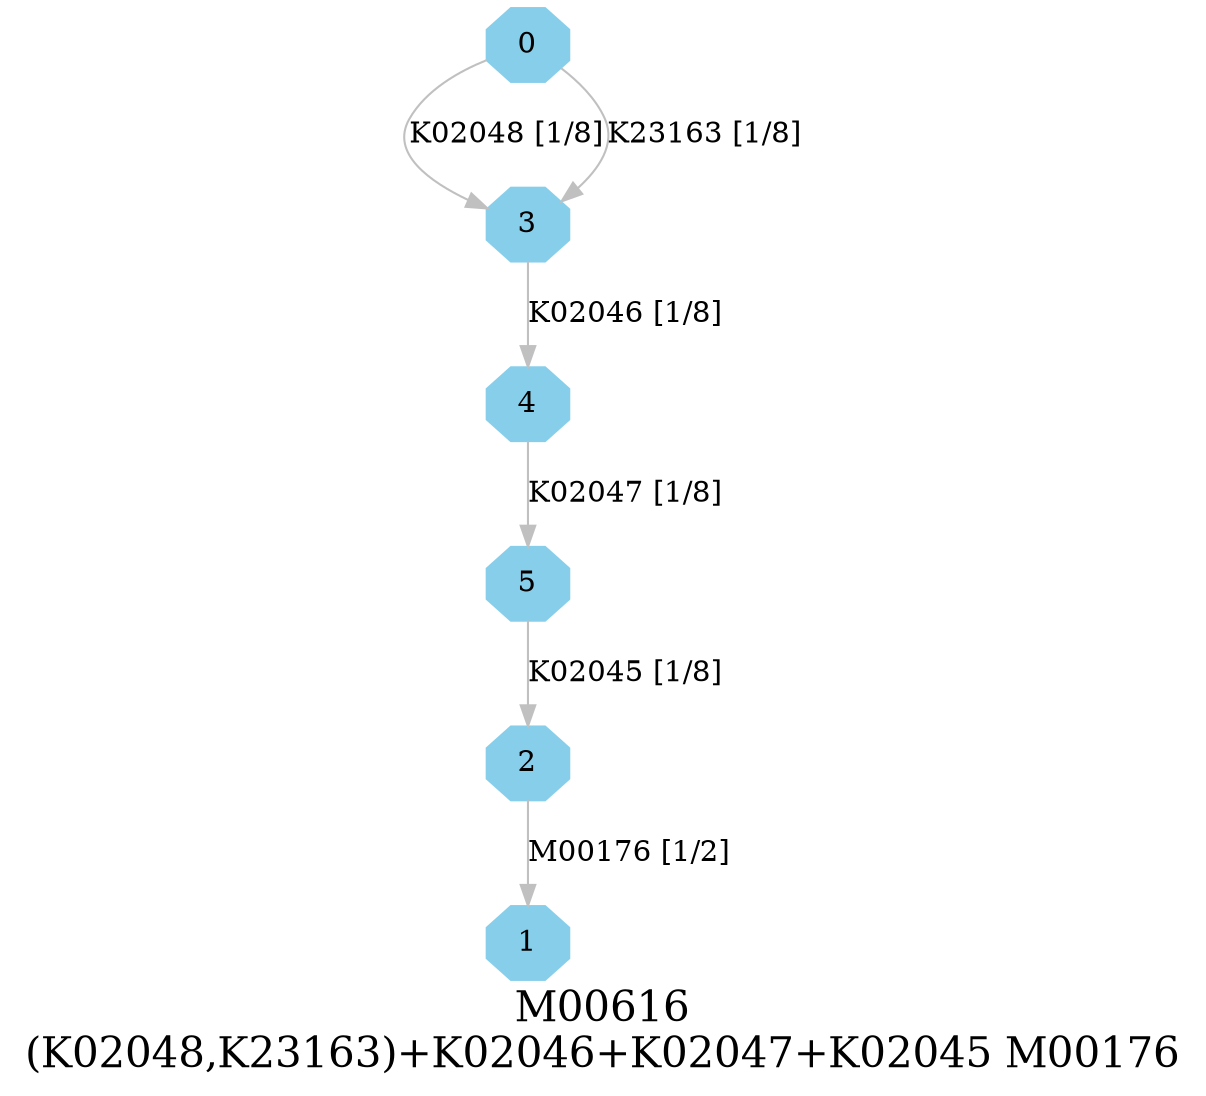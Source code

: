 digraph G {
graph [label="M00616
(K02048,K23163)+K02046+K02047+K02045 M00176",fontsize=20];
node [shape=box,style=filled];
edge [len=3,color=grey];
{node [width=.3,height=.3,shape=octagon,style=filled,color=skyblue] 0 1 2 3 4 5 }
0 -> 3 [label="K02048 [1/8]"];
0 -> 3 [label="K23163 [1/8]"];
2 -> 1 [label="M00176 [1/2]"];
3 -> 4 [label="K02046 [1/8]"];
4 -> 5 [label="K02047 [1/8]"];
5 -> 2 [label="K02045 [1/8]"];
}